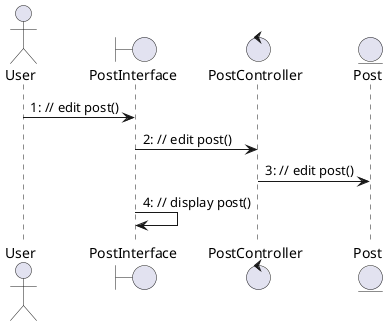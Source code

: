 @startuml

actor User as user
boundary PostInterface as post_int
control PostController as post_ctl
entity Post as post_ent

user -> post_int : 1: // edit post()
post_int -> post_ctl : 2: // edit post()
post_ctl -> post_ent : 3: // edit post()
post_int -> post_int : 4: // display post()

@enduml
